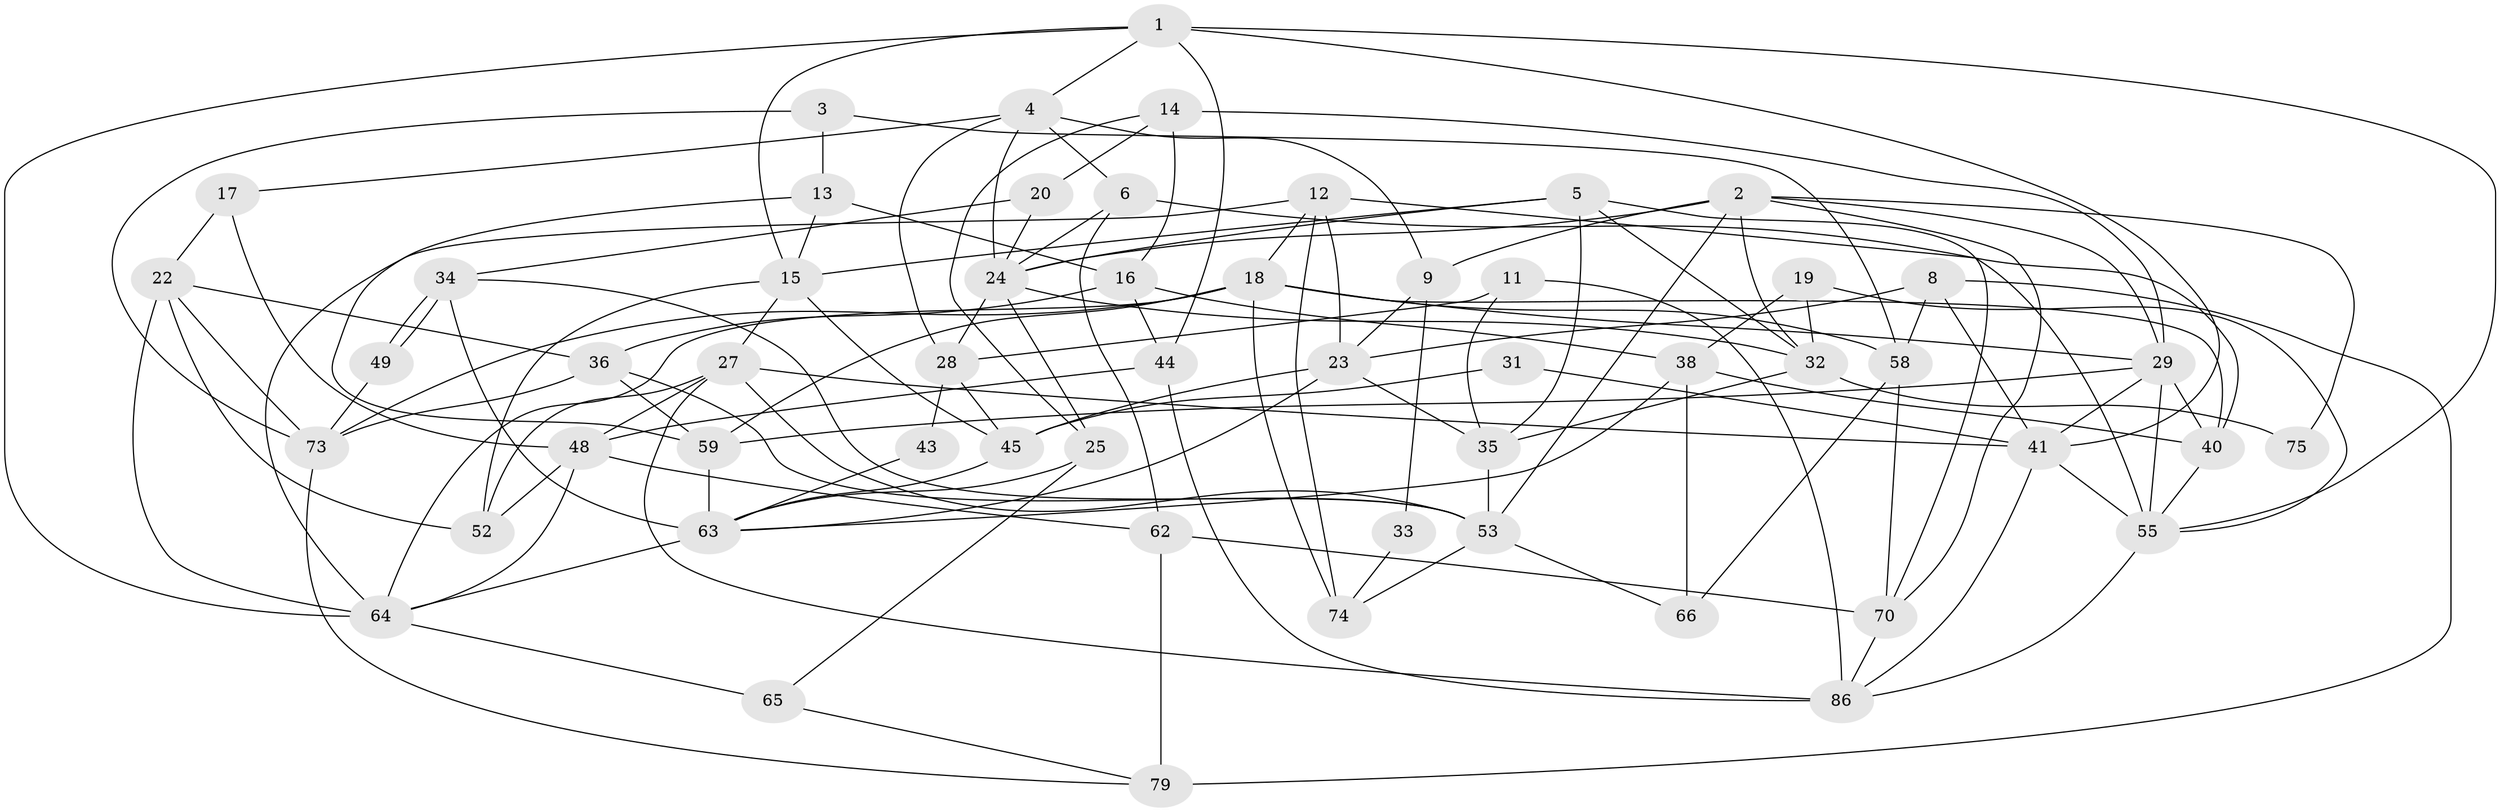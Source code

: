 // original degree distribution, {3: 0.25287356321839083, 5: 0.21839080459770116, 4: 0.2988505747126437, 2: 0.11494252873563218, 6: 0.09195402298850575, 8: 0.011494252873563218, 7: 0.011494252873563218}
// Generated by graph-tools (version 1.1) at 2025/11/02/27/25 16:11:16]
// undirected, 55 vertices, 133 edges
graph export_dot {
graph [start="1"]
  node [color=gray90,style=filled];
  1 [super="+72"];
  2 [super="+85"];
  3 [super="+7"];
  4 [super="+61"];
  5 [super="+83"];
  6 [super="+10"];
  8;
  9;
  11;
  12 [super="+21"];
  13;
  14 [super="+54"];
  15;
  16 [super="+26"];
  17;
  18 [super="+39"];
  19;
  20;
  22 [super="+30"];
  23 [super="+42"];
  24 [super="+37"];
  25 [super="+46"];
  27 [super="+80"];
  28;
  29 [super="+60"];
  31;
  32 [super="+76"];
  33;
  34 [super="+50"];
  35;
  36;
  38 [super="+56"];
  40 [super="+47"];
  41 [super="+51"];
  43;
  44;
  45 [super="+57"];
  48 [super="+82"];
  49;
  52;
  53 [super="+81"];
  55 [super="+77"];
  58 [super="+68"];
  59;
  62;
  63 [super="+67"];
  64 [super="+69"];
  65;
  66;
  70 [super="+71"];
  73 [super="+87"];
  74 [super="+78"];
  75;
  79 [super="+84"];
  86;
  1 -- 44;
  1 -- 64;
  1 -- 4;
  1 -- 55;
  1 -- 15;
  1 -- 41;
  2 -- 32;
  2 -- 9;
  2 -- 75;
  2 -- 53;
  2 -- 24;
  2 -- 29;
  2 -- 70;
  3 -- 13;
  3 -- 58;
  3 -- 73;
  4 -- 17;
  4 -- 28;
  4 -- 9;
  4 -- 6;
  4 -- 24;
  5 -- 35;
  5 -- 70;
  5 -- 24;
  5 -- 32;
  5 -- 15;
  6 -- 24;
  6 -- 40;
  6 -- 62;
  8 -- 41;
  8 -- 58;
  8 -- 79 [weight=2];
  8 -- 23;
  9 -- 23;
  9 -- 33;
  11 -- 35;
  11 -- 86;
  11 -- 28;
  12 -- 18;
  12 -- 64;
  12 -- 23;
  12 -- 55;
  12 -- 74;
  13 -- 59;
  13 -- 15;
  13 -- 16;
  14 -- 29 [weight=2];
  14 -- 20;
  14 -- 16;
  14 -- 25;
  15 -- 52;
  15 -- 45;
  15 -- 27;
  16 -- 44;
  16 -- 36;
  16 -- 38;
  17 -- 22;
  17 -- 48;
  18 -- 64;
  18 -- 40;
  18 -- 74 [weight=2];
  18 -- 59;
  18 -- 29;
  18 -- 58;
  18 -- 73;
  19 -- 55;
  19 -- 38;
  19 -- 32;
  20 -- 24;
  20 -- 34;
  22 -- 64;
  22 -- 36;
  22 -- 73;
  22 -- 52;
  23 -- 45;
  23 -- 35;
  23 -- 63;
  24 -- 28;
  24 -- 25;
  24 -- 32;
  25 -- 65;
  25 -- 63;
  27 -- 52;
  27 -- 48;
  27 -- 53;
  27 -- 86;
  27 -- 41;
  28 -- 43;
  28 -- 45;
  29 -- 59;
  29 -- 41;
  29 -- 55;
  29 -- 40;
  31 -- 45;
  31 -- 41;
  32 -- 35;
  32 -- 75;
  33 -- 74;
  34 -- 49;
  34 -- 49;
  34 -- 63 [weight=2];
  34 -- 53;
  35 -- 53;
  36 -- 59;
  36 -- 73;
  36 -- 53;
  38 -- 40;
  38 -- 66;
  38 -- 63;
  40 -- 55;
  41 -- 55;
  41 -- 86;
  43 -- 63;
  44 -- 86;
  44 -- 48;
  45 -- 63;
  48 -- 52;
  48 -- 64;
  48 -- 62;
  49 -- 73 [weight=2];
  53 -- 74;
  53 -- 66;
  55 -- 86;
  58 -- 66;
  58 -- 70;
  59 -- 63;
  62 -- 79 [weight=2];
  62 -- 70;
  63 -- 64;
  64 -- 65;
  65 -- 79;
  70 -- 86;
  73 -- 79;
}
